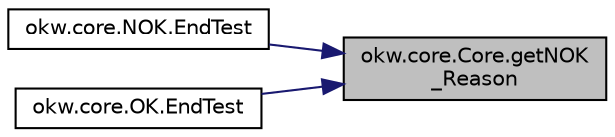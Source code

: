 digraph "okw.core.Core.getNOK_Reason"
{
 // INTERACTIVE_SVG=YES
 // LATEX_PDF_SIZE
  edge [fontname="Helvetica",fontsize="10",labelfontname="Helvetica",labelfontsize="10"];
  node [fontname="Helvetica",fontsize="10",shape=record];
  rankdir="RL";
  Node1 [label="okw.core.Core.getNOK\l_Reason",height=0.2,width=0.4,color="black", fillcolor="grey75", style="filled", fontcolor="black",tooltip=" "];
  Node1 -> Node2 [dir="back",color="midnightblue",fontsize="10",style="solid",fontname="Helvetica"];
  Node2 [label="okw.core.NOK.EndTest",height=0.2,width=0.4,color="black", fillcolor="white", style="filled",URL="$classokw_1_1core_1_1_n_o_k.html#ae844be2622110b000a33064dc6289724",tooltip="Signalisiert das Ende eines Testfalls."];
  Node1 -> Node3 [dir="back",color="midnightblue",fontsize="10",style="solid",fontname="Helvetica"];
  Node3 [label="okw.core.OK.EndTest",height=0.2,width=0.4,color="black", fillcolor="white", style="filled",URL="$classokw_1_1core_1_1_o_k.html#acf6964570d145794325aad8d608db341",tooltip="Signalisiert das Ende eines Testfalls."];
}
